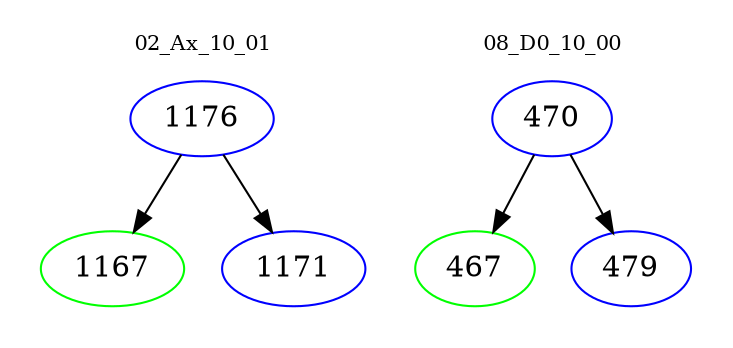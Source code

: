 digraph{
subgraph cluster_0 {
color = white
label = "02_Ax_10_01";
fontsize=10;
T0_1176 [label="1176", color="blue"]
T0_1176 -> T0_1167 [color="black"]
T0_1167 [label="1167", color="green"]
T0_1176 -> T0_1171 [color="black"]
T0_1171 [label="1171", color="blue"]
}
subgraph cluster_1 {
color = white
label = "08_D0_10_00";
fontsize=10;
T1_470 [label="470", color="blue"]
T1_470 -> T1_467 [color="black"]
T1_467 [label="467", color="green"]
T1_470 -> T1_479 [color="black"]
T1_479 [label="479", color="blue"]
}
}
